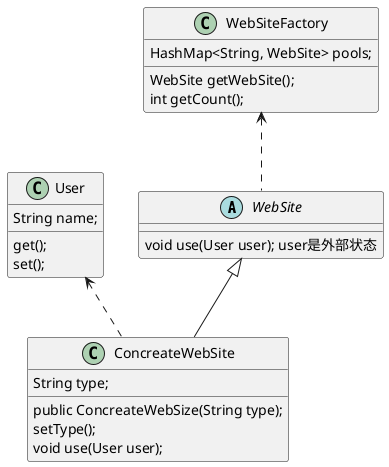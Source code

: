 @startuml
abstract class WebSite{
    void use(User user); user是外部状态
}

class User{
    String name;

    get();
    set();
}

class ConcreateWebSite{
    String type;

    public ConcreateWebSize(String type);
    setType();
    void use(User user);
}

class WebSiteFactory{
    HashMap<String, WebSite> pools;

    WebSite getWebSite();
    int getCount();
}

WebSite <|-- ConcreateWebSite
User <.. ConcreateWebSite
WebSiteFactory <.. WebSite
@enduml